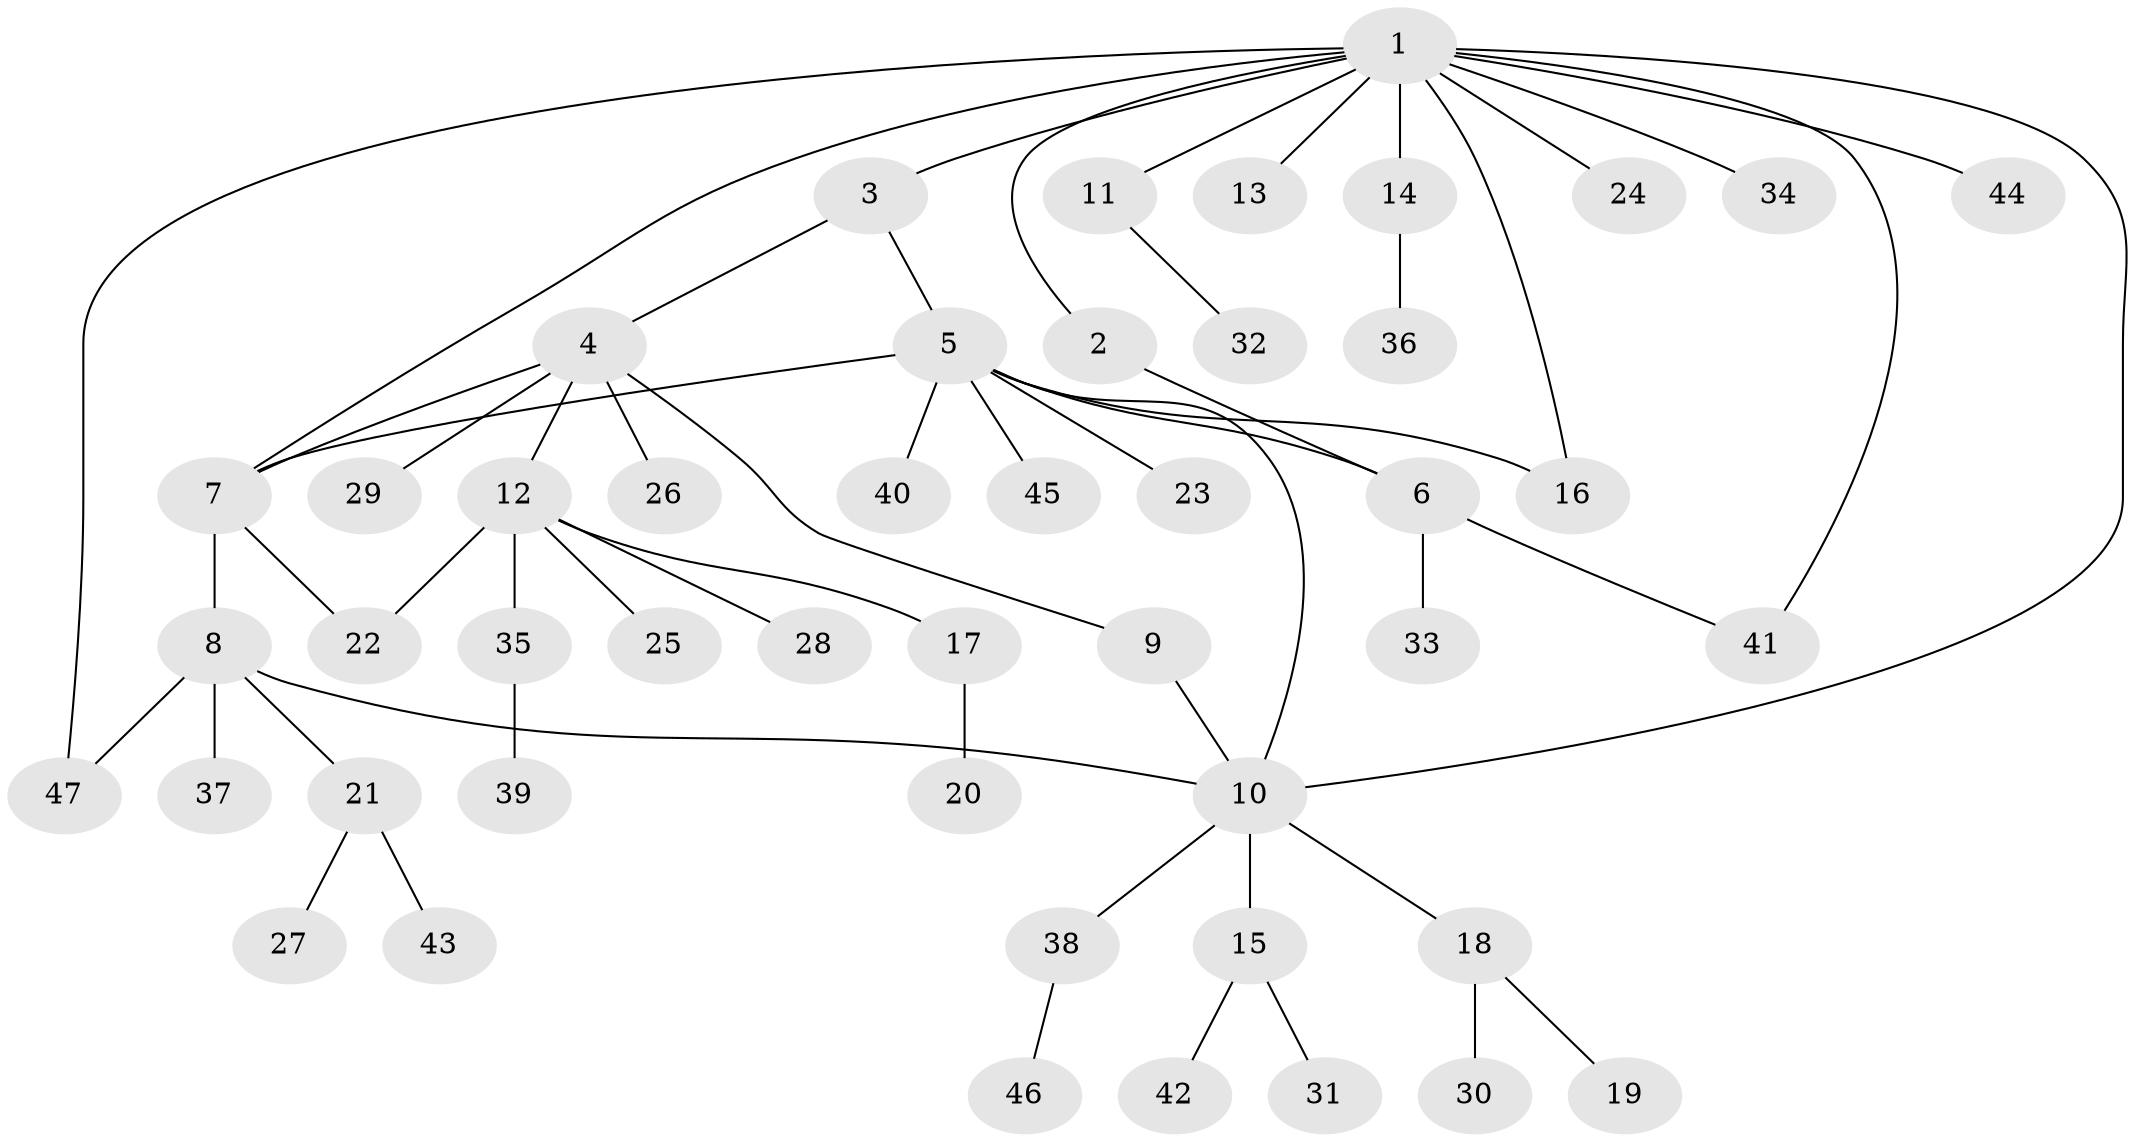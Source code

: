 // Generated by graph-tools (version 1.1) at 2025/50/03/09/25 03:50:42]
// undirected, 47 vertices, 56 edges
graph export_dot {
graph [start="1"]
  node [color=gray90,style=filled];
  1;
  2;
  3;
  4;
  5;
  6;
  7;
  8;
  9;
  10;
  11;
  12;
  13;
  14;
  15;
  16;
  17;
  18;
  19;
  20;
  21;
  22;
  23;
  24;
  25;
  26;
  27;
  28;
  29;
  30;
  31;
  32;
  33;
  34;
  35;
  36;
  37;
  38;
  39;
  40;
  41;
  42;
  43;
  44;
  45;
  46;
  47;
  1 -- 2;
  1 -- 3;
  1 -- 7;
  1 -- 10;
  1 -- 11;
  1 -- 13;
  1 -- 14;
  1 -- 16;
  1 -- 24;
  1 -- 34;
  1 -- 41;
  1 -- 44;
  1 -- 47;
  2 -- 6;
  3 -- 4;
  3 -- 5;
  4 -- 7;
  4 -- 9;
  4 -- 12;
  4 -- 26;
  4 -- 29;
  5 -- 6;
  5 -- 7;
  5 -- 10;
  5 -- 16;
  5 -- 23;
  5 -- 40;
  5 -- 45;
  6 -- 33;
  6 -- 41;
  7 -- 8;
  7 -- 22;
  8 -- 10;
  8 -- 21;
  8 -- 37;
  8 -- 47;
  9 -- 10;
  10 -- 15;
  10 -- 18;
  10 -- 38;
  11 -- 32;
  12 -- 17;
  12 -- 22;
  12 -- 25;
  12 -- 28;
  12 -- 35;
  14 -- 36;
  15 -- 31;
  15 -- 42;
  17 -- 20;
  18 -- 19;
  18 -- 30;
  21 -- 27;
  21 -- 43;
  35 -- 39;
  38 -- 46;
}
